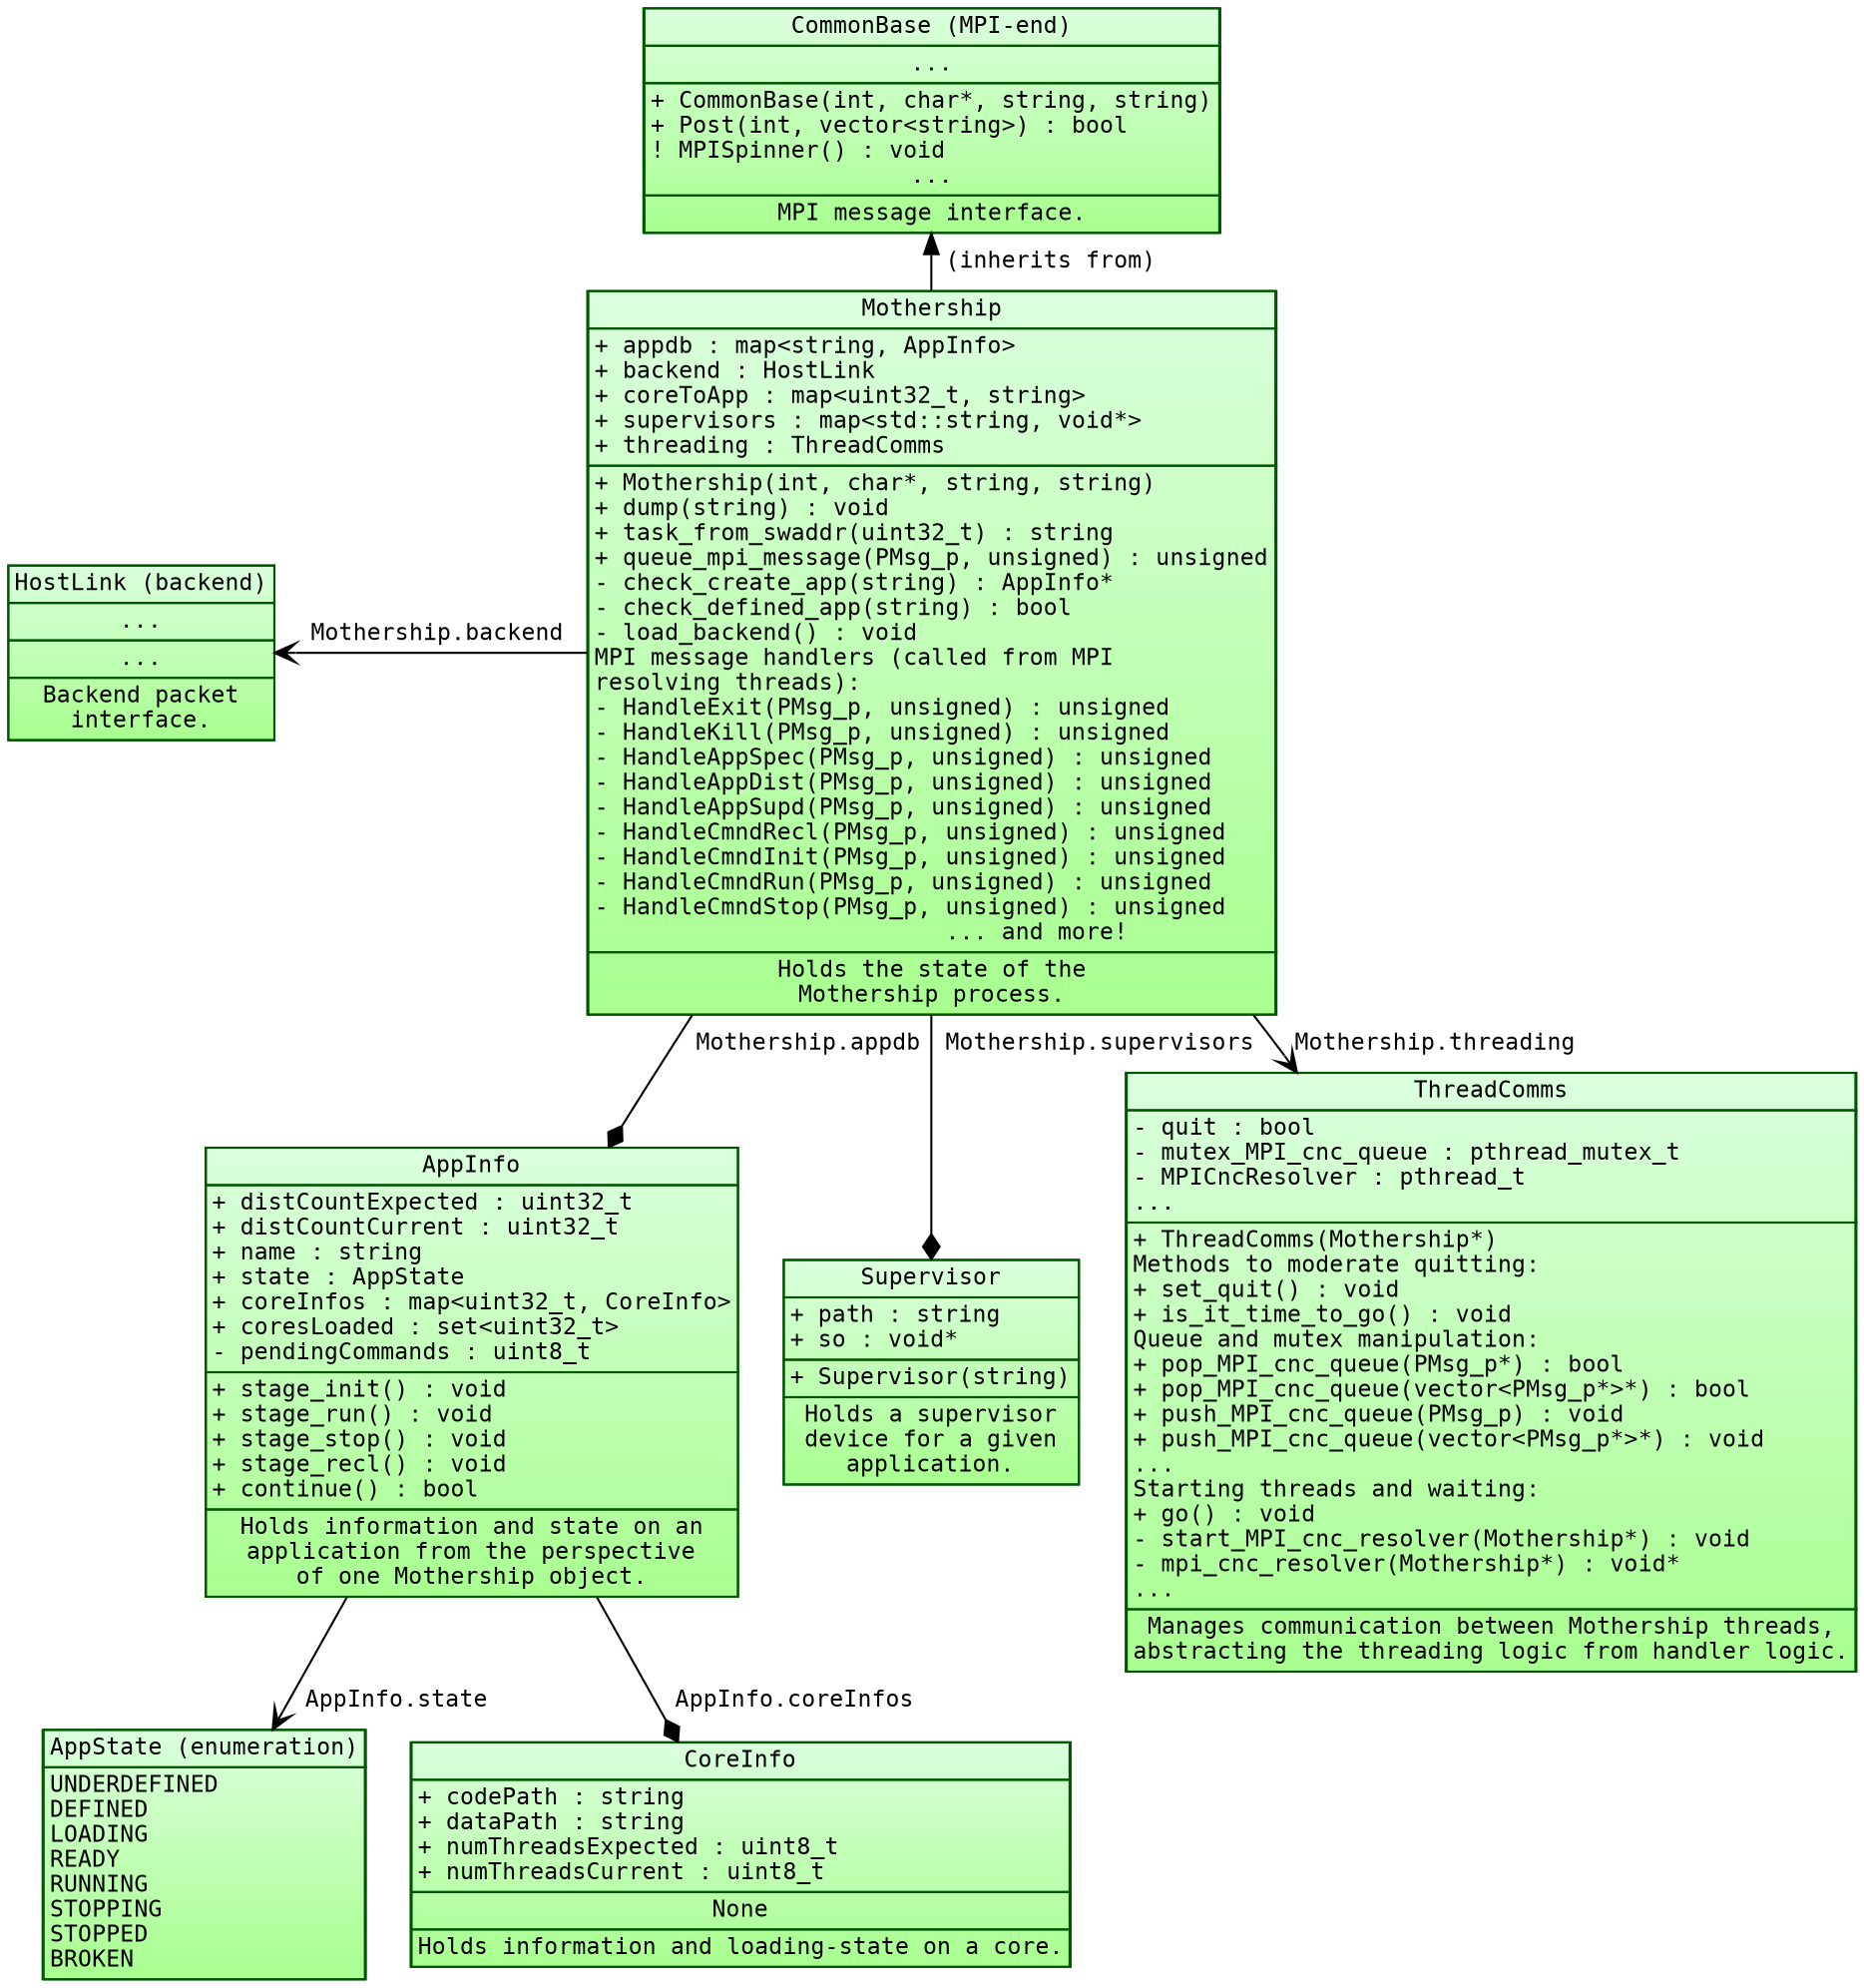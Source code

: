 digraph G {
    fontname="Inconsolata";
    fontsize=11;
    margin=0;
    nodesep=0.3;
    rankdir="UD";
    ranksep=0.2;

    /* Class definitions (as graph nodes) */
    node[color="#005500",
         fillcolor="#DBFFDE:#A8FF8F",
         fontname="Inconsolata",
         fontsize=11,
         gradientangle=270,
         margin=0,
         shape="rect",
         style="filled"];

    HostLink[label=<<TABLE BORDER="0" CELLBORDER="1" CELLSPACING="0">
<TR><TD>HostLink (backend)</TD></TR>
<TR><TD ALIGN="TEXT">
...<BR ALIGN="TEXT"/>
</TD></TR>
<TR><TD ALIGN="TEXT">
...<BR ALIGN="TEXT"/>
</TD></TR>
<TR><TD ALIGN="TEXT">
Backend packet<BR ALIGN="TEXT"/>
interface.<BR ALIGN="TEXT"/>
</TD></TR></TABLE>>];

    CommonBase[label=<<TABLE BORDER="0" CELLBORDER="1" CELLSPACING="0">
<TR><TD>CommonBase (MPI-end)</TD></TR>
<TR><TD ALIGN="TEXT">
...<BR ALIGN="TEXT"/>
</TD></TR>
<TR><TD ALIGN="LEFT">
+ CommonBase(int, char*, string, string)<BR ALIGN="LEFT"/>
+ Post(int, vector&lt;string&gt;) : bool<BR ALIGN="LEFT"/>
! MPISpinner() : void<BR ALIGN="LEFT"/>
...<BR ALIGN="TEXT"/>
</TD></TR>
<TR><TD ALIGN="TEXT">
MPI message interface.<BR ALIGN="TEXT"/>
</TD></TR></TABLE>>];

    AppState[label=<<TABLE BORDER="0" CELLBORDER="1" CELLSPACING="0">
<TR><TD>AppState (enumeration)</TD></TR>
<TR><TD ALIGN="LEFT">
UNDERDEFINED<BR ALIGN="LEFT"/>
DEFINED<BR ALIGN="LEFT"/>
LOADING<BR ALIGN="LEFT"/>
READY<BR ALIGN="LEFT"/>
RUNNING<BR ALIGN="LEFT"/>
STOPPING<BR ALIGN="LEFT"/>
STOPPED<BR ALIGN="LEFT"/>
BROKEN<BR ALIGN="LEFT"/>
</TD></TR></TABLE>>];

    CoreInfo[label=<<TABLE BORDER="0" CELLBORDER="1" CELLSPACING="0">
<TR><TD>CoreInfo</TD></TR>
<TR><TD ALIGN="LEFT">
+ codePath : string<BR ALIGN="LEFT"/>
+ dataPath : string<BR ALIGN="LEFT"/>
+ numThreadsExpected : uint8_t<BR ALIGN="LEFT"/>
+ numThreadsCurrent : uint8_t<BR ALIGN="LEFT"/>
</TD></TR>
<TR><TD ALIGN="TEXT">
None
</TD></TR>
<TR><TD ALIGN="TEXT">
Holds information and loading-state on a core.<BR ALIGN="TEXT"/>
</TD></TR></TABLE>>];

    AppInfo[label=<<TABLE BORDER="0" CELLBORDER="1" CELLSPACING="0">
<TR><TD>AppInfo</TD></TR>
<TR><TD ALIGN="LEFT">
+ distCountExpected : uint32_t<BR ALIGN="LEFT"/>
+ distCountCurrent : uint32_t<BR ALIGN="LEFT"/>
+ name : string<BR ALIGN="LEFT"/>
+ state : AppState<BR ALIGN="LEFT"/>
+ coreInfos : map&lt;uint32_t, CoreInfo&gt;<BR ALIGN="LEFT"/>
+ coresLoaded : set&lt;uint32_t&gt;<BR ALIGN="LEFT"/>
- pendingCommands : uint8_t<BR ALIGN="LEFT"/>
</TD></TR>
<TR><TD ALIGN="LEFT">
+ stage_init() : void<BR ALIGN="LEFT"/>
+ stage_run() : void<BR ALIGN="LEFT"/>
+ stage_stop() : void<BR ALIGN="LEFT"/>
+ stage_recl() : void<BR ALIGN="LEFT"/>
+ continue() : bool<BR ALIGN="LEFT"/>
</TD></TR>
<TR><TD ALIGN="TEXT">
Holds information and state on an<BR ALIGN="TEXT"/>
application from the perspective<BR ALIGN="TEXT"/>
of one Mothership object.<BR ALIGN="TEXT"/>
</TD></TR></TABLE>>];

    Supervisor[label=<<TABLE BORDER="0" CELLBORDER="1" CELLSPACING="0">
<TR><TD>Supervisor</TD></TR>
<TR><TD ALIGN="LEFT">
+ path : string<BR ALIGN="LEFT"/>
+ so : void*<BR ALIGN="LEFT"/>
</TD></TR>
<TR><TD ALIGN="TEXT">
+ Supervisor(string)<BR ALIGN="TEXT"/>
</TD></TR>
<TR><TD ALIGN="TEXT">
Holds a supervisor<BR ALIGN="TEXT"/>
device for a given<BR ALIGN="TEXT"/>
application.<BR ALIGN="TEXT"/>
</TD></TR></TABLE>>];

    Mothership[label=<<TABLE BORDER="0" CELLBORDER="1" CELLSPACING="0">
<TR><TD>Mothership</TD></TR>
<TR><TD ALIGN="LEFT">
+ appdb : map&lt;string, AppInfo&gt;<BR ALIGN="LEFT"/>
+ backend : HostLink<BR ALIGN="LEFT"/>
+ coreToApp : map&lt;uint32_t, string&gt;<BR ALIGN="LEFT"/>
+ supervisors : map&lt;std::string, void*&gt;<BR ALIGN="LEFT"/>
+ threading : ThreadComms<BR ALIGN="LEFT"/>
</TD></TR>
<TR><TD ALIGN="LEFT">
+ Mothership(int, char*, string, string)<BR ALIGN="LEFT"/>
+ dump(string) : void<BR ALIGN="LEFT"/>
+ task_from_swaddr(uint32_t) : string<BR ALIGN="LEFT"/>
+ queue_mpi_message(PMsg_p, unsigned) : unsigned<BR ALIGN="LEFT"/>
- check_create_app(string) : AppInfo*<BR ALIGN="LEFT"/>
- check_defined_app(string) : bool<BR ALIGN="LEFT"/>
- load_backend() : void<BR ALIGN="LEFT"/>
MPI message handlers (called from MPI<BR ALIGN="LEFT"/>
resolving threads):<BR ALIGN="LEFT"/>
- HandleExit(PMsg_p, unsigned) : unsigned<BR ALIGN="LEFT"/>
- HandleKill(PMsg_p, unsigned) : unsigned<BR ALIGN="LEFT"/>
- HandleAppSpec(PMsg_p, unsigned) : unsigned<BR ALIGN="LEFT"/>
- HandleAppDist(PMsg_p, unsigned) : unsigned<BR ALIGN="LEFT"/>
- HandleAppSupd(PMsg_p, unsigned) : unsigned<BR ALIGN="LEFT"/>
- HandleCmndRecl(PMsg_p, unsigned) : unsigned<BR ALIGN="LEFT"/>
- HandleCmndInit(PMsg_p, unsigned) : unsigned<BR ALIGN="LEFT"/>
- HandleCmndRun(PMsg_p, unsigned) : unsigned<BR ALIGN="LEFT"/>
- HandleCmndStop(PMsg_p, unsigned) : unsigned<BR ALIGN="LEFT"/>
               ... and more!
</TD></TR>
<TR><TD ALIGN="TEXT">
Holds the state of the<BR ALIGN="TEXT"/>
Mothership process.
</TD></TR></TABLE>>];

    ThreadComms[label=<<TABLE BORDER="0" CELLBORDER="1" CELLSPACING="0">
<TR><TD>ThreadComms</TD></TR>
<TR><TD ALIGN="LEFT">
- quit : bool<BR ALIGN="LEFT"/>
- mutex_MPI_cnc_queue : pthread_mutex_t<BR ALIGN="LEFT"/>
- MPICncResolver : pthread_t<BR ALIGN="LEFT"/>
...<BR ALIGN="LEFT"/>
<!--
- mutex_MPI_app_queue : pthread_mutex_t<BR ALIGN="LEFT"/>
- MPIApplicationResolver : pthread_t<BR ALIGN="LEFT"/>
- mutex_backend_output_queue : pthread_mutex_t<BR ALIGN="LEFT"/>
- BackendOutputBroker : pthread_t<BR ALIGN="LEFT"/>
- MPIInputBroker : pthread_t<BR ALIGN="LEFT"/>
- BackendInputBroker : pthread_t<BR ALIGN="LEFT"/>
- DebugInputBroker : pthread_t<BR ALIGN="LEFT"/>
-->
</TD></TR>
<TR><TD ALIGN="LEFT">
+ ThreadComms(Mothership*)<BR ALIGN="LEFT"/>
Methods to moderate quitting:<BR ALIGN="LEFT"/>
+ set_quit() : void<BR ALIGN="LEFT"/>
+ is_it_time_to_go() : void<BR ALIGN="LEFT"/>
Queue and mutex manipulation: <BR ALIGN="LEFT"/>
+ pop_MPI_cnc_queue(PMsg_p*) : bool<BR ALIGN="LEFT"/>
+ pop_MPI_cnc_queue(vector&lt;PMsg_p*&gt;*) : bool<BR ALIGN="LEFT"/>
+ push_MPI_cnc_queue(PMsg_p) : void<BR ALIGN="LEFT"/>
+ push_MPI_cnc_queue(vector&lt;PMsg_p*&gt;*) : void<BR ALIGN="LEFT"/>
...<BR ALIGN="LEFT"/>
<!--
+ pop_MPI_app_queue(PMsg_p*) : bool<BR ALIGN="LEFT"/>
+ pop_MPI_app_queue(vector&lt;PMsg_p*&gt;*) : bool<BR ALIGN="LEFT"/>
+ push_MPI_app_queue(PMsg_p) : void<BR ALIGN="LEFT"/>
+ push_MPI_app_queue(vector&lt;PMsg_p*&gt;*) : void<BR ALIGN="LEFT"/>
+ pop_backend_out_queue(P_Pkt_t*) : bool<BR ALIGN="LEFT"/>
+ pop_backend_out_queue(vector&lt;P_Pkt_t*&gt;*) : bool<BR ALIGN="LEFT"/>
+ push_backend_out_queue(P_Pkt_t) : void<BR ALIGN="LEFT"/>
+ push_backend_out_queue(vector&lt;P_Pkt_t*&gt;*) : void<BR ALIGN="LEFT"/>
+ pop_backend_in_queue(P_Pkt_t*) : bool<BR ALIGN="LEFT"/>
+ pop_backend_in_queue(vector&lt;P_Pkt_t*&gt;*) : bool<BR ALIGN="LEFT"/>
+ push_backend_in_queue(P_Pkt_t) : void<BR ALIGN="LEFT"/>
+ push_backend_in_queue(vector&lt;P_Pkt_t*&gt;*) : void<BR ALIGN="LEFT"/>
+ pop_debug_in_queue(P_Debug_Pkt_t*) : bool<BR ALIGN="LEFT"/>
+ pop_debug_in_queue(vector&lt;P_Debug_Pkt_t*&gt;*) : bool<BR ALIGN="LEFT"/>
+ push_debug_in_queue(P_Debug_Pkt_t) : void<BR ALIGN="LEFT"/>
+ push_debug_in_queue(vector&lt;P_Debug_Pkt_t*&gt;*) : void<BR ALIGN="LEFT"/>
-->
Starting threads and waiting: <BR ALIGN="LEFT"/>
+ go() : void<BR ALIGN="LEFT"/>
- start_MPI_cnc_resolver(Mothership*) : void<BR ALIGN="LEFT"/>
- mpi_cnc_resolver(Mothership*) : void*<BR ALIGN="LEFT"/>
...<BR ALIGN="LEFT"/>
<!--
- start_MPI_input_broker(Mothership*) : void<BR ALIGN="LEFT"/>
- mpi_input_broker(Mothership*) : void*<BR ALIGN="LEFT"/>
- start_MPI_app_resolver(Mothership*) : void<BR ALIGN="LEFT"/>
- mpi_app_resolver(Mothership*) : void*<BR ALIGN="LEFT"/>
- start_backend_output_broker(Mothership*) : void<BR ALIGN="LEFT"/>
- backend_output_broker(Mothership*) : void*<BR ALIGN="LEFT"/>
- start_backend_input_broker(Mothership*) : void<BR ALIGN="LEFT"/>
- backend_input_broker(Mothership*) : void*<BR ALIGN="LEFT"/>
- start_debug_input_broker(Mothership*) : void<BR ALIGN="LEFT"/>
- debug_input_broker(Mothership*) : void*<BR ALIGN="LEFT"/>
-->
</TD></TR>
<TR><TD ALIGN="TEXT">
Manages communication between Mothership threads,<BR ALIGN="TEXT"/>
abstracting the threading logic from handler logic.<BR ALIGN="TEXT"/>
</TD></TR></TABLE>>];

    /* Relationship definitions (as graph edges) */
    edge[color="#000000",
         fontname="Inconsolata",
         fontsize=11];

    /* One-to-one containment. */
    {edge[arrowhead="vee"];
        AppInfo -> AppState[label=" AppInfo.state"];
        Mothership -> HostLink[label=" Mothership.backend"];
        Mothership -> ThreadComms[label=" Mothership.threading"];
    }

    /* One-to-many containment. */
    {edge[arrowhead="diamond"];
        Mothership -> AppInfo[label=" Mothership.appdb"];
        Mothership -> Supervisor[label=" Mothership.supervisors"];
        AppInfo -> CoreInfo[label=" AppInfo.coreInfos"];
    }

    /* Inheritance */
    {edge[arrowhead="onormal", label=" (inherits from)"];
        CommonBase -> Mothership[dir="back"];
    }

    /* Rank hackery */
    {rank="same";
        HostLink -> Mothership [style="invis"];
        rankdir="LR";
    }
}
